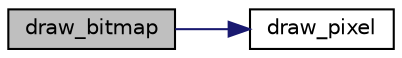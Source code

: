 digraph "draw_bitmap"
{
 // LATEX_PDF_SIZE
  edge [fontname="Helvetica",fontsize="10",labelfontname="Helvetica",labelfontsize="10"];
  node [fontname="Helvetica",fontsize="10",shape=record];
  rankdir="LR";
  Node1 [label="draw_bitmap",height=0.2,width=0.4,color="black", fillcolor="grey75", style="filled", fontcolor="black",tooltip="Draws a sprite in the specified coordinates."];
  Node1 -> Node2 [color="midnightblue",fontsize="10",style="solid"];
  Node2 [label="draw_pixel",height=0.2,width=0.4,color="black", fillcolor="white", style="filled",URL="$video_8c.html#aa75d96618132cccec2c977ae043d31fe",tooltip="Draws a pixel in the specified coordinates with the specified color."];
}

